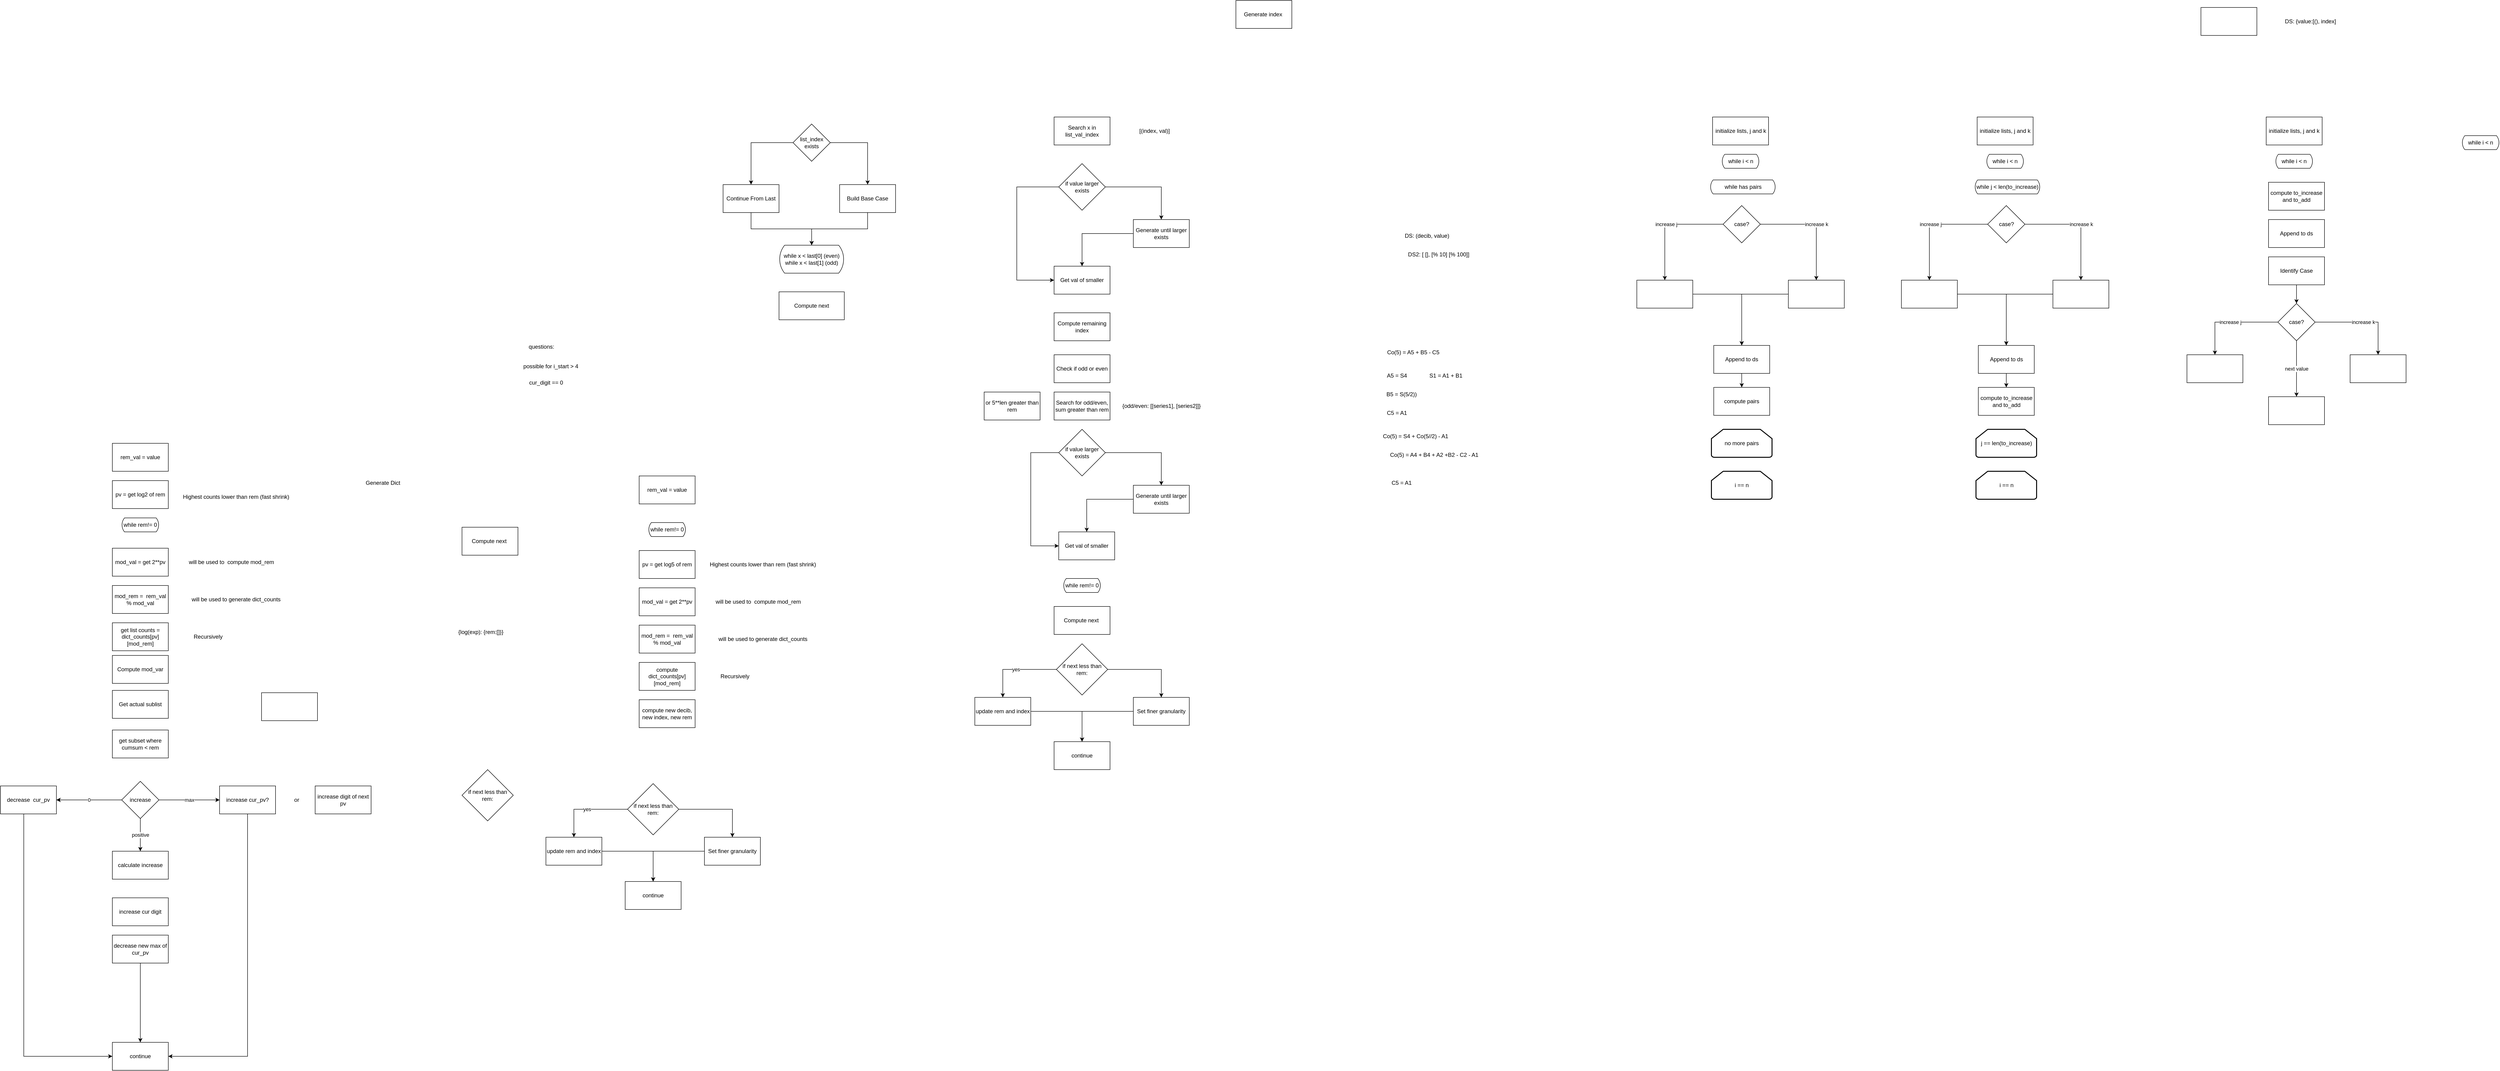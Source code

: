 <mxfile version="21.6.5" type="device">
  <diagram name="Page-1" id="01AyD0yjOrlG4l-qJz_V">
    <mxGraphModel dx="7158" dy="1011" grid="1" gridSize="10" guides="1" tooltips="1" connect="1" arrows="1" fold="1" page="1" pageScale="1" pageWidth="850" pageHeight="1100" math="0" shadow="0">
      <root>
        <mxCell id="0" />
        <mxCell id="1" parent="0" />
        <mxCell id="yClUdcWarPe3dw1EEp4e-1" value="" style="rounded=0;whiteSpace=wrap;html=1;" parent="1" vertex="1">
          <mxGeometry x="100" y="185" width="120" height="60" as="geometry" />
        </mxCell>
        <mxCell id="yClUdcWarPe3dw1EEp4e-2" value="DS: {value:[(), index]" style="text;html=1;strokeColor=none;fillColor=none;align=center;verticalAlign=middle;whiteSpace=wrap;rounded=0;" parent="1" vertex="1">
          <mxGeometry x="245" y="200" width="180" height="30" as="geometry" />
        </mxCell>
        <mxCell id="yClUdcWarPe3dw1EEp4e-5" value="while i &amp;lt; n" style="html=1;dashed=0;whiteSpace=wrap;shape=mxgraph.dfd.loop" parent="1" vertex="1">
          <mxGeometry x="260" y="500" width="80" height="30" as="geometry" />
        </mxCell>
        <mxCell id="yClUdcWarPe3dw1EEp4e-6" value="while i &amp;lt; n" style="html=1;dashed=0;whiteSpace=wrap;shape=mxgraph.dfd.loop" parent="1" vertex="1">
          <mxGeometry x="660" y="460" width="80" height="30" as="geometry" />
        </mxCell>
        <mxCell id="yClUdcWarPe3dw1EEp4e-7" value="initialize lists, j and k" style="rounded=0;whiteSpace=wrap;html=1;" parent="1" vertex="1">
          <mxGeometry x="240" y="420" width="120" height="60" as="geometry" />
        </mxCell>
        <mxCell id="yClUdcWarPe3dw1EEp4e-10" value="compute to_increase and to_add" style="rounded=0;whiteSpace=wrap;html=1;" parent="1" vertex="1">
          <mxGeometry x="245" y="560" width="120" height="60" as="geometry" />
        </mxCell>
        <mxCell id="yClUdcWarPe3dw1EEp4e-11" value="Append to ds" style="rounded=0;whiteSpace=wrap;html=1;" parent="1" vertex="1">
          <mxGeometry x="245" y="640" width="120" height="60" as="geometry" />
        </mxCell>
        <mxCell id="yClUdcWarPe3dw1EEp4e-17" style="edgeStyle=orthogonalEdgeStyle;rounded=0;orthogonalLoop=1;jettySize=auto;html=1;" parent="1" source="yClUdcWarPe3dw1EEp4e-12" target="yClUdcWarPe3dw1EEp4e-14" edge="1">
          <mxGeometry relative="1" as="geometry" />
        </mxCell>
        <mxCell id="yClUdcWarPe3dw1EEp4e-12" value="Identify Case" style="rounded=0;whiteSpace=wrap;html=1;" parent="1" vertex="1">
          <mxGeometry x="245" y="720" width="120" height="60" as="geometry" />
        </mxCell>
        <mxCell id="yClUdcWarPe3dw1EEp4e-21" value="increase j" style="edgeStyle=orthogonalEdgeStyle;rounded=0;orthogonalLoop=1;jettySize=auto;html=1;" parent="1" source="yClUdcWarPe3dw1EEp4e-14" target="yClUdcWarPe3dw1EEp4e-18" edge="1">
          <mxGeometry relative="1" as="geometry" />
        </mxCell>
        <mxCell id="yClUdcWarPe3dw1EEp4e-22" value="increase k" style="edgeStyle=orthogonalEdgeStyle;rounded=0;orthogonalLoop=1;jettySize=auto;html=1;" parent="1" source="yClUdcWarPe3dw1EEp4e-14" target="yClUdcWarPe3dw1EEp4e-20" edge="1">
          <mxGeometry relative="1" as="geometry" />
        </mxCell>
        <mxCell id="yClUdcWarPe3dw1EEp4e-23" value="next value" style="edgeStyle=orthogonalEdgeStyle;rounded=0;orthogonalLoop=1;jettySize=auto;html=1;" parent="1" source="yClUdcWarPe3dw1EEp4e-14" target="yClUdcWarPe3dw1EEp4e-19" edge="1">
          <mxGeometry relative="1" as="geometry" />
        </mxCell>
        <mxCell id="yClUdcWarPe3dw1EEp4e-14" value="case?" style="rhombus;whiteSpace=wrap;html=1;" parent="1" vertex="1">
          <mxGeometry x="265" y="820" width="80" height="80" as="geometry" />
        </mxCell>
        <mxCell id="yClUdcWarPe3dw1EEp4e-18" value="" style="rounded=0;whiteSpace=wrap;html=1;" parent="1" vertex="1">
          <mxGeometry x="70" y="930" width="120" height="60" as="geometry" />
        </mxCell>
        <mxCell id="yClUdcWarPe3dw1EEp4e-19" value="" style="rounded=0;whiteSpace=wrap;html=1;" parent="1" vertex="1">
          <mxGeometry x="245" y="1020" width="120" height="60" as="geometry" />
        </mxCell>
        <mxCell id="yClUdcWarPe3dw1EEp4e-20" value="" style="rounded=0;whiteSpace=wrap;html=1;" parent="1" vertex="1">
          <mxGeometry x="420" y="930" width="120" height="60" as="geometry" />
        </mxCell>
        <mxCell id="s47VxNDEgxssvNLZ4k6_-1" value="while i &amp;lt; n" style="html=1;dashed=0;whiteSpace=wrap;shape=mxgraph.dfd.loop" parent="1" vertex="1">
          <mxGeometry x="-360" y="500" width="80" height="30" as="geometry" />
        </mxCell>
        <mxCell id="s47VxNDEgxssvNLZ4k6_-2" value="initialize lists, j and k" style="rounded=0;whiteSpace=wrap;html=1;" parent="1" vertex="1">
          <mxGeometry x="-380" y="420" width="120" height="60" as="geometry" />
        </mxCell>
        <mxCell id="s47VxNDEgxssvNLZ4k6_-3" value="compute to_increase and to_add" style="rounded=0;whiteSpace=wrap;html=1;" parent="1" vertex="1">
          <mxGeometry x="-377.5" y="1000" width="120" height="60" as="geometry" />
        </mxCell>
        <mxCell id="s47VxNDEgxssvNLZ4k6_-17" style="edgeStyle=orthogonalEdgeStyle;rounded=0;orthogonalLoop=1;jettySize=auto;html=1;" parent="1" source="s47VxNDEgxssvNLZ4k6_-4" target="s47VxNDEgxssvNLZ4k6_-3" edge="1">
          <mxGeometry relative="1" as="geometry" />
        </mxCell>
        <mxCell id="s47VxNDEgxssvNLZ4k6_-4" value="Append to ds" style="rounded=0;whiteSpace=wrap;html=1;" parent="1" vertex="1">
          <mxGeometry x="-377.5" y="910" width="120" height="60" as="geometry" />
        </mxCell>
        <mxCell id="s47VxNDEgxssvNLZ4k6_-7" value="increase j" style="edgeStyle=orthogonalEdgeStyle;rounded=0;orthogonalLoop=1;jettySize=auto;html=1;" parent="1" source="s47VxNDEgxssvNLZ4k6_-10" target="s47VxNDEgxssvNLZ4k6_-11" edge="1">
          <mxGeometry relative="1" as="geometry" />
        </mxCell>
        <mxCell id="s47VxNDEgxssvNLZ4k6_-8" value="increase k" style="edgeStyle=orthogonalEdgeStyle;rounded=0;orthogonalLoop=1;jettySize=auto;html=1;" parent="1" source="s47VxNDEgxssvNLZ4k6_-10" target="s47VxNDEgxssvNLZ4k6_-13" edge="1">
          <mxGeometry relative="1" as="geometry" />
        </mxCell>
        <mxCell id="s47VxNDEgxssvNLZ4k6_-10" value="case?" style="rhombus;whiteSpace=wrap;html=1;" parent="1" vertex="1">
          <mxGeometry x="-357.5" y="610" width="80" height="80" as="geometry" />
        </mxCell>
        <mxCell id="s47VxNDEgxssvNLZ4k6_-16" style="edgeStyle=orthogonalEdgeStyle;rounded=0;orthogonalLoop=1;jettySize=auto;html=1;" parent="1" source="s47VxNDEgxssvNLZ4k6_-11" target="s47VxNDEgxssvNLZ4k6_-4" edge="1">
          <mxGeometry relative="1" as="geometry" />
        </mxCell>
        <mxCell id="s47VxNDEgxssvNLZ4k6_-11" value="" style="rounded=0;whiteSpace=wrap;html=1;" parent="1" vertex="1">
          <mxGeometry x="-542.5" y="770" width="120" height="60" as="geometry" />
        </mxCell>
        <mxCell id="s47VxNDEgxssvNLZ4k6_-15" style="edgeStyle=orthogonalEdgeStyle;rounded=0;orthogonalLoop=1;jettySize=auto;html=1;" parent="1" source="s47VxNDEgxssvNLZ4k6_-13" target="s47VxNDEgxssvNLZ4k6_-4" edge="1">
          <mxGeometry relative="1" as="geometry" />
        </mxCell>
        <mxCell id="s47VxNDEgxssvNLZ4k6_-13" value="" style="rounded=0;whiteSpace=wrap;html=1;" parent="1" vertex="1">
          <mxGeometry x="-217.5" y="770" width="120" height="60" as="geometry" />
        </mxCell>
        <mxCell id="s47VxNDEgxssvNLZ4k6_-14" value="while j &amp;lt; len(to_increase)" style="html=1;dashed=0;whiteSpace=wrap;shape=mxgraph.dfd.loop" parent="1" vertex="1">
          <mxGeometry x="-385" y="555" width="140" height="30" as="geometry" />
        </mxCell>
        <mxCell id="s47VxNDEgxssvNLZ4k6_-18" value="j == len(to_increase)" style="strokeWidth=2;html=1;shape=mxgraph.flowchart.loop_limit;whiteSpace=wrap;" parent="1" vertex="1">
          <mxGeometry x="-382.5" y="1090" width="130" height="60" as="geometry" />
        </mxCell>
        <mxCell id="s47VxNDEgxssvNLZ4k6_-19" value="i == n" style="strokeWidth=2;html=1;shape=mxgraph.flowchart.loop_limit;whiteSpace=wrap;" parent="1" vertex="1">
          <mxGeometry x="-382.5" y="1180" width="130" height="60" as="geometry" />
        </mxCell>
        <mxCell id="s47VxNDEgxssvNLZ4k6_-20" value="while i &amp;lt; n" style="html=1;dashed=0;whiteSpace=wrap;shape=mxgraph.dfd.loop" parent="1" vertex="1">
          <mxGeometry x="-927.5" y="500" width="80" height="30" as="geometry" />
        </mxCell>
        <mxCell id="s47VxNDEgxssvNLZ4k6_-21" value="initialize lists, j and k" style="rounded=0;whiteSpace=wrap;html=1;" parent="1" vertex="1">
          <mxGeometry x="-947.5" y="420" width="120" height="60" as="geometry" />
        </mxCell>
        <mxCell id="s47VxNDEgxssvNLZ4k6_-22" value="compute pairs" style="rounded=0;whiteSpace=wrap;html=1;" parent="1" vertex="1">
          <mxGeometry x="-945" y="1000" width="120" height="60" as="geometry" />
        </mxCell>
        <mxCell id="s47VxNDEgxssvNLZ4k6_-23" style="edgeStyle=orthogonalEdgeStyle;rounded=0;orthogonalLoop=1;jettySize=auto;html=1;" parent="1" source="s47VxNDEgxssvNLZ4k6_-24" target="s47VxNDEgxssvNLZ4k6_-22" edge="1">
          <mxGeometry relative="1" as="geometry" />
        </mxCell>
        <mxCell id="s47VxNDEgxssvNLZ4k6_-24" value="Append to ds" style="rounded=0;whiteSpace=wrap;html=1;" parent="1" vertex="1">
          <mxGeometry x="-945" y="910" width="120" height="60" as="geometry" />
        </mxCell>
        <mxCell id="s47VxNDEgxssvNLZ4k6_-25" value="increase j" style="edgeStyle=orthogonalEdgeStyle;rounded=0;orthogonalLoop=1;jettySize=auto;html=1;" parent="1" source="s47VxNDEgxssvNLZ4k6_-27" target="s47VxNDEgxssvNLZ4k6_-29" edge="1">
          <mxGeometry relative="1" as="geometry" />
        </mxCell>
        <mxCell id="s47VxNDEgxssvNLZ4k6_-26" value="increase k" style="edgeStyle=orthogonalEdgeStyle;rounded=0;orthogonalLoop=1;jettySize=auto;html=1;" parent="1" source="s47VxNDEgxssvNLZ4k6_-27" target="s47VxNDEgxssvNLZ4k6_-31" edge="1">
          <mxGeometry relative="1" as="geometry" />
        </mxCell>
        <mxCell id="s47VxNDEgxssvNLZ4k6_-27" value="case?" style="rhombus;whiteSpace=wrap;html=1;" parent="1" vertex="1">
          <mxGeometry x="-925" y="610" width="80" height="80" as="geometry" />
        </mxCell>
        <mxCell id="s47VxNDEgxssvNLZ4k6_-28" style="edgeStyle=orthogonalEdgeStyle;rounded=0;orthogonalLoop=1;jettySize=auto;html=1;" parent="1" source="s47VxNDEgxssvNLZ4k6_-29" target="s47VxNDEgxssvNLZ4k6_-24" edge="1">
          <mxGeometry relative="1" as="geometry" />
        </mxCell>
        <mxCell id="s47VxNDEgxssvNLZ4k6_-29" value="" style="rounded=0;whiteSpace=wrap;html=1;" parent="1" vertex="1">
          <mxGeometry x="-1110" y="770" width="120" height="60" as="geometry" />
        </mxCell>
        <mxCell id="s47VxNDEgxssvNLZ4k6_-30" style="edgeStyle=orthogonalEdgeStyle;rounded=0;orthogonalLoop=1;jettySize=auto;html=1;" parent="1" source="s47VxNDEgxssvNLZ4k6_-31" target="s47VxNDEgxssvNLZ4k6_-24" edge="1">
          <mxGeometry relative="1" as="geometry" />
        </mxCell>
        <mxCell id="s47VxNDEgxssvNLZ4k6_-31" value="" style="rounded=0;whiteSpace=wrap;html=1;" parent="1" vertex="1">
          <mxGeometry x="-785" y="770" width="120" height="60" as="geometry" />
        </mxCell>
        <mxCell id="s47VxNDEgxssvNLZ4k6_-32" value="while has pairs" style="html=1;dashed=0;whiteSpace=wrap;shape=mxgraph.dfd.loop" parent="1" vertex="1">
          <mxGeometry x="-952.5" y="555" width="140" height="30" as="geometry" />
        </mxCell>
        <mxCell id="s47VxNDEgxssvNLZ4k6_-33" value="no more pairs" style="strokeWidth=2;html=1;shape=mxgraph.flowchart.loop_limit;whiteSpace=wrap;" parent="1" vertex="1">
          <mxGeometry x="-950" y="1090" width="130" height="60" as="geometry" />
        </mxCell>
        <mxCell id="s47VxNDEgxssvNLZ4k6_-34" value="i == n" style="strokeWidth=2;html=1;shape=mxgraph.flowchart.loop_limit;whiteSpace=wrap;" parent="1" vertex="1">
          <mxGeometry x="-950" y="1180" width="130" height="60" as="geometry" />
        </mxCell>
        <mxCell id="s47VxNDEgxssvNLZ4k6_-37" value="DS: (decib, value)" style="text;html=1;strokeColor=none;fillColor=none;align=center;verticalAlign=middle;whiteSpace=wrap;rounded=0;" parent="1" vertex="1">
          <mxGeometry x="-1620" y="660" width="120" height="30" as="geometry" />
        </mxCell>
        <mxCell id="s47VxNDEgxssvNLZ4k6_-38" value="DS2: [ [], [% 10] [% 100]]" style="text;html=1;strokeColor=none;fillColor=none;align=center;verticalAlign=middle;whiteSpace=wrap;rounded=0;" parent="1" vertex="1">
          <mxGeometry x="-1610" y="700" width="150" height="30" as="geometry" />
        </mxCell>
        <mxCell id="P3GAiLMyHzw7v-3m2dS9-1" value="Co(5) = A5 + B5 - C5" style="text;html=1;align=center;verticalAlign=middle;resizable=0;points=[];autosize=1;strokeColor=none;fillColor=none;" parent="1" vertex="1">
          <mxGeometry x="-1660" y="910" width="140" height="30" as="geometry" />
        </mxCell>
        <mxCell id="P3GAiLMyHzw7v-3m2dS9-2" value="A5 = S4" style="text;html=1;align=center;verticalAlign=middle;resizable=0;points=[];autosize=1;strokeColor=none;fillColor=none;" parent="1" vertex="1">
          <mxGeometry x="-1660" y="960" width="70" height="30" as="geometry" />
        </mxCell>
        <mxCell id="P3GAiLMyHzw7v-3m2dS9-3" value="S1 = A1 + B1" style="text;html=1;align=center;verticalAlign=middle;resizable=0;points=[];autosize=1;strokeColor=none;fillColor=none;" parent="1" vertex="1">
          <mxGeometry x="-1565" y="960" width="90" height="30" as="geometry" />
        </mxCell>
        <mxCell id="P3GAiLMyHzw7v-3m2dS9-4" value="B5 = S(5/2))" style="text;html=1;align=center;verticalAlign=middle;resizable=0;points=[];autosize=1;strokeColor=none;fillColor=none;" parent="1" vertex="1">
          <mxGeometry x="-1660" y="1000" width="90" height="30" as="geometry" />
        </mxCell>
        <mxCell id="P3GAiLMyHzw7v-3m2dS9-5" value="C5 = A1" style="text;html=1;align=center;verticalAlign=middle;resizable=0;points=[];autosize=1;strokeColor=none;fillColor=none;" parent="1" vertex="1">
          <mxGeometry x="-1660" y="1040" width="70" height="30" as="geometry" />
        </mxCell>
        <mxCell id="P3GAiLMyHzw7v-3m2dS9-6" value="C5 = A1" style="text;html=1;align=center;verticalAlign=middle;resizable=0;points=[];autosize=1;strokeColor=none;fillColor=none;" parent="1" vertex="1">
          <mxGeometry x="-1650" y="1190" width="70" height="30" as="geometry" />
        </mxCell>
        <mxCell id="P3GAiLMyHzw7v-3m2dS9-8" value="Co(5) = S4 + Co(5//2) - A1" style="text;html=1;align=center;verticalAlign=middle;resizable=0;points=[];autosize=1;strokeColor=none;fillColor=none;" parent="1" vertex="1">
          <mxGeometry x="-1665" y="1090" width="160" height="30" as="geometry" />
        </mxCell>
        <mxCell id="P3GAiLMyHzw7v-3m2dS9-9" value="Co(5) = A4 + B4 + A2 +B2 - C2 - A1" style="text;html=1;align=center;verticalAlign=middle;resizable=0;points=[];autosize=1;strokeColor=none;fillColor=none;" parent="1" vertex="1">
          <mxGeometry x="-1650" y="1130" width="210" height="30" as="geometry" />
        </mxCell>
        <mxCell id="-R0Hb9f2ttLyKWl6-j34-1" value="Generate index&amp;nbsp;" style="rounded=0;whiteSpace=wrap;html=1;" parent="1" vertex="1">
          <mxGeometry x="-1970" y="170" width="120" height="60" as="geometry" />
        </mxCell>
        <mxCell id="-R0Hb9f2ttLyKWl6-j34-2" value="Search x in list_val_index" style="rounded=0;whiteSpace=wrap;html=1;" parent="1" vertex="1">
          <mxGeometry x="-2360" y="420" width="120" height="60" as="geometry" />
        </mxCell>
        <mxCell id="-R0Hb9f2ttLyKWl6-j34-3" value="[(index, val)]" style="text;html=1;align=center;verticalAlign=middle;resizable=0;points=[];autosize=1;strokeColor=none;fillColor=none;" parent="1" vertex="1">
          <mxGeometry x="-2190" y="435" width="90" height="30" as="geometry" />
        </mxCell>
        <mxCell id="-R0Hb9f2ttLyKWl6-j34-6" style="edgeStyle=orthogonalEdgeStyle;rounded=0;orthogonalLoop=1;jettySize=auto;html=1;" parent="1" source="-R0Hb9f2ttLyKWl6-j34-5" target="-R0Hb9f2ttLyKWl6-j34-10" edge="1">
          <mxGeometry relative="1" as="geometry">
            <mxPoint x="-2450" y="640" as="targetPoint" />
            <Array as="points">
              <mxPoint x="-2440" y="570" />
              <mxPoint x="-2440" y="770" />
            </Array>
          </mxGeometry>
        </mxCell>
        <mxCell id="-R0Hb9f2ttLyKWl6-j34-9" style="edgeStyle=orthogonalEdgeStyle;rounded=0;orthogonalLoop=1;jettySize=auto;html=1;" parent="1" source="-R0Hb9f2ttLyKWl6-j34-5" target="-R0Hb9f2ttLyKWl6-j34-8" edge="1">
          <mxGeometry relative="1" as="geometry" />
        </mxCell>
        <mxCell id="-R0Hb9f2ttLyKWl6-j34-5" value="if value larger exists" style="rhombus;whiteSpace=wrap;html=1;" parent="1" vertex="1">
          <mxGeometry x="-2350" y="520" width="100" height="100" as="geometry" />
        </mxCell>
        <mxCell id="-R0Hb9f2ttLyKWl6-j34-11" style="edgeStyle=orthogonalEdgeStyle;rounded=0;orthogonalLoop=1;jettySize=auto;html=1;" parent="1" source="-R0Hb9f2ttLyKWl6-j34-8" target="-R0Hb9f2ttLyKWl6-j34-10" edge="1">
          <mxGeometry relative="1" as="geometry" />
        </mxCell>
        <mxCell id="-R0Hb9f2ttLyKWl6-j34-8" value="Generate until larger exists" style="rounded=0;whiteSpace=wrap;html=1;" parent="1" vertex="1">
          <mxGeometry x="-2190" y="640" width="120" height="60" as="geometry" />
        </mxCell>
        <mxCell id="-R0Hb9f2ttLyKWl6-j34-10" value="Get val of smaller" style="rounded=0;whiteSpace=wrap;html=1;" parent="1" vertex="1">
          <mxGeometry x="-2360" y="740" width="120" height="60" as="geometry" />
        </mxCell>
        <mxCell id="-R0Hb9f2ttLyKWl6-j34-12" value="Compute remaining index" style="rounded=0;whiteSpace=wrap;html=1;" parent="1" vertex="1">
          <mxGeometry x="-2360" y="840" width="120" height="60" as="geometry" />
        </mxCell>
        <mxCell id="-R0Hb9f2ttLyKWl6-j34-15" value="Search for odd/even, sum greater than rem" style="rounded=0;whiteSpace=wrap;html=1;" parent="1" vertex="1">
          <mxGeometry x="-2360" y="1010" width="120" height="60" as="geometry" />
        </mxCell>
        <mxCell id="-R0Hb9f2ttLyKWl6-j34-16" value="{odd/even: [[series1], [series2]]}" style="text;html=1;align=center;verticalAlign=middle;resizable=0;points=[];autosize=1;strokeColor=none;fillColor=none;" parent="1" vertex="1">
          <mxGeometry x="-2225" y="1025" width="190" height="30" as="geometry" />
        </mxCell>
        <mxCell id="-R0Hb9f2ttLyKWl6-j34-18" value="Check if odd or even" style="rounded=0;whiteSpace=wrap;html=1;" parent="1" vertex="1">
          <mxGeometry x="-2360" y="930" width="120" height="60" as="geometry" />
        </mxCell>
        <mxCell id="-R0Hb9f2ttLyKWl6-j34-23" style="edgeStyle=orthogonalEdgeStyle;rounded=0;orthogonalLoop=1;jettySize=auto;html=1;entryX=0;entryY=0.5;entryDx=0;entryDy=0;" parent="1" source="-R0Hb9f2ttLyKWl6-j34-25" target="-R0Hb9f2ttLyKWl6-j34-28" edge="1">
          <mxGeometry relative="1" as="geometry">
            <mxPoint x="-2450" y="1210" as="targetPoint" />
            <Array as="points">
              <mxPoint x="-2410" y="1140" />
              <mxPoint x="-2410" y="1340" />
            </Array>
          </mxGeometry>
        </mxCell>
        <mxCell id="-R0Hb9f2ttLyKWl6-j34-24" style="edgeStyle=orthogonalEdgeStyle;rounded=0;orthogonalLoop=1;jettySize=auto;html=1;" parent="1" source="-R0Hb9f2ttLyKWl6-j34-25" target="-R0Hb9f2ttLyKWl6-j34-27" edge="1">
          <mxGeometry relative="1" as="geometry" />
        </mxCell>
        <mxCell id="-R0Hb9f2ttLyKWl6-j34-25" value="if value larger exists" style="rhombus;whiteSpace=wrap;html=1;" parent="1" vertex="1">
          <mxGeometry x="-2350" y="1090" width="100" height="100" as="geometry" />
        </mxCell>
        <mxCell id="-R0Hb9f2ttLyKWl6-j34-26" style="edgeStyle=orthogonalEdgeStyle;rounded=0;orthogonalLoop=1;jettySize=auto;html=1;" parent="1" source="-R0Hb9f2ttLyKWl6-j34-27" target="-R0Hb9f2ttLyKWl6-j34-28" edge="1">
          <mxGeometry relative="1" as="geometry" />
        </mxCell>
        <mxCell id="-R0Hb9f2ttLyKWl6-j34-27" value="Generate until larger exists" style="rounded=0;whiteSpace=wrap;html=1;" parent="1" vertex="1">
          <mxGeometry x="-2190" y="1210" width="120" height="60" as="geometry" />
        </mxCell>
        <mxCell id="-R0Hb9f2ttLyKWl6-j34-28" value="Get val of smaller" style="rounded=0;whiteSpace=wrap;html=1;" parent="1" vertex="1">
          <mxGeometry x="-2350" y="1310" width="120" height="60" as="geometry" />
        </mxCell>
        <mxCell id="-R0Hb9f2ttLyKWl6-j34-29" value="or 5**len greater than rem" style="rounded=0;whiteSpace=wrap;html=1;" parent="1" vertex="1">
          <mxGeometry x="-2510" y="1010" width="120" height="60" as="geometry" />
        </mxCell>
        <mxCell id="-R0Hb9f2ttLyKWl6-j34-31" value="while rem!= 0" style="html=1;dashed=0;whiteSpace=wrap;shape=mxgraph.dfd.loop" parent="1" vertex="1">
          <mxGeometry x="-2340" y="1410" width="80" height="30" as="geometry" />
        </mxCell>
        <mxCell id="-R0Hb9f2ttLyKWl6-j34-33" value="Compute next&amp;nbsp;" style="rounded=0;whiteSpace=wrap;html=1;" parent="1" vertex="1">
          <mxGeometry x="-2360" y="1470" width="120" height="60" as="geometry" />
        </mxCell>
        <mxCell id="-R0Hb9f2ttLyKWl6-j34-37" value="yes" style="edgeStyle=orthogonalEdgeStyle;rounded=0;orthogonalLoop=1;jettySize=auto;html=1;" parent="1" source="-R0Hb9f2ttLyKWl6-j34-34" target="-R0Hb9f2ttLyKWl6-j34-36" edge="1">
          <mxGeometry relative="1" as="geometry" />
        </mxCell>
        <mxCell id="-R0Hb9f2ttLyKWl6-j34-38" style="edgeStyle=orthogonalEdgeStyle;rounded=0;orthogonalLoop=1;jettySize=auto;html=1;" parent="1" source="-R0Hb9f2ttLyKWl6-j34-34" target="-R0Hb9f2ttLyKWl6-j34-39" edge="1">
          <mxGeometry relative="1" as="geometry">
            <mxPoint x="-2130" y="1650" as="targetPoint" />
            <Array as="points">
              <mxPoint x="-2130" y="1605" />
            </Array>
          </mxGeometry>
        </mxCell>
        <mxCell id="-R0Hb9f2ttLyKWl6-j34-34" value="if next less than rem:" style="rhombus;whiteSpace=wrap;html=1;" parent="1" vertex="1">
          <mxGeometry x="-2355" y="1550" width="110" height="110" as="geometry" />
        </mxCell>
        <mxCell id="-R0Hb9f2ttLyKWl6-j34-42" style="edgeStyle=orthogonalEdgeStyle;rounded=0;orthogonalLoop=1;jettySize=auto;html=1;" parent="1" source="-R0Hb9f2ttLyKWl6-j34-36" target="-R0Hb9f2ttLyKWl6-j34-40" edge="1">
          <mxGeometry relative="1" as="geometry" />
        </mxCell>
        <mxCell id="-R0Hb9f2ttLyKWl6-j34-36" value="update rem and index" style="rounded=0;whiteSpace=wrap;html=1;" parent="1" vertex="1">
          <mxGeometry x="-2530" y="1665" width="120" height="60" as="geometry" />
        </mxCell>
        <mxCell id="-R0Hb9f2ttLyKWl6-j34-41" style="edgeStyle=orthogonalEdgeStyle;rounded=0;orthogonalLoop=1;jettySize=auto;html=1;" parent="1" source="-R0Hb9f2ttLyKWl6-j34-39" target="-R0Hb9f2ttLyKWl6-j34-40" edge="1">
          <mxGeometry relative="1" as="geometry" />
        </mxCell>
        <mxCell id="-R0Hb9f2ttLyKWl6-j34-39" value="Set finer granularity" style="rounded=0;whiteSpace=wrap;html=1;" parent="1" vertex="1">
          <mxGeometry x="-2190" y="1665" width="120" height="60" as="geometry" />
        </mxCell>
        <mxCell id="-R0Hb9f2ttLyKWl6-j34-40" value="continue" style="rounded=0;whiteSpace=wrap;html=1;" parent="1" vertex="1">
          <mxGeometry x="-2360" y="1760" width="120" height="60" as="geometry" />
        </mxCell>
        <mxCell id="-R0Hb9f2ttLyKWl6-j34-49" style="edgeStyle=orthogonalEdgeStyle;rounded=0;orthogonalLoop=1;jettySize=auto;html=1;" parent="1" source="-R0Hb9f2ttLyKWl6-j34-43" target="-R0Hb9f2ttLyKWl6-j34-48" edge="1">
          <mxGeometry relative="1" as="geometry" />
        </mxCell>
        <mxCell id="-R0Hb9f2ttLyKWl6-j34-43" value="Build Base Case" style="rounded=0;whiteSpace=wrap;html=1;" parent="1" vertex="1">
          <mxGeometry x="-2820" y="565" width="120" height="60" as="geometry" />
        </mxCell>
        <mxCell id="-R0Hb9f2ttLyKWl6-j34-45" style="edgeStyle=orthogonalEdgeStyle;rounded=0;orthogonalLoop=1;jettySize=auto;html=1;" parent="1" source="-R0Hb9f2ttLyKWl6-j34-44" target="-R0Hb9f2ttLyKWl6-j34-43" edge="1">
          <mxGeometry relative="1" as="geometry" />
        </mxCell>
        <mxCell id="-R0Hb9f2ttLyKWl6-j34-47" style="edgeStyle=orthogonalEdgeStyle;rounded=0;orthogonalLoop=1;jettySize=auto;html=1;" parent="1" source="-R0Hb9f2ttLyKWl6-j34-44" target="-R0Hb9f2ttLyKWl6-j34-46" edge="1">
          <mxGeometry relative="1" as="geometry" />
        </mxCell>
        <mxCell id="-R0Hb9f2ttLyKWl6-j34-44" value="list_index exists" style="rhombus;whiteSpace=wrap;html=1;" parent="1" vertex="1">
          <mxGeometry x="-2920" y="435" width="80" height="80" as="geometry" />
        </mxCell>
        <mxCell id="-R0Hb9f2ttLyKWl6-j34-50" style="edgeStyle=orthogonalEdgeStyle;rounded=0;orthogonalLoop=1;jettySize=auto;html=1;" parent="1" source="-R0Hb9f2ttLyKWl6-j34-46" target="-R0Hb9f2ttLyKWl6-j34-48" edge="1">
          <mxGeometry relative="1" as="geometry" />
        </mxCell>
        <mxCell id="-R0Hb9f2ttLyKWl6-j34-46" value="Continue From Last" style="rounded=0;whiteSpace=wrap;html=1;fontStyle=0" parent="1" vertex="1">
          <mxGeometry x="-3070" y="565" width="120" height="60" as="geometry" />
        </mxCell>
        <mxCell id="-R0Hb9f2ttLyKWl6-j34-48" value="while x &amp;lt; last[0] (even)&lt;br&gt;while&amp;nbsp;x &amp;lt; last[1] (odd)" style="rounded=0;whiteSpace=wrap;html=1;dashed=0;shape=mxgraph.dfd.loop;" parent="1" vertex="1">
          <mxGeometry x="-2950" y="695" width="140" height="60" as="geometry" />
        </mxCell>
        <mxCell id="-R0Hb9f2ttLyKWl6-j34-51" value="Compute next" style="rounded=0;whiteSpace=wrap;html=1;" parent="1" vertex="1">
          <mxGeometry x="-2950" y="795" width="140" height="60" as="geometry" />
        </mxCell>
        <mxCell id="-R0Hb9f2ttLyKWl6-j34-55" value="questions:&lt;br&gt;&lt;br&gt;" style="text;html=1;align=center;verticalAlign=middle;resizable=0;points=[];autosize=1;strokeColor=none;fillColor=none;" parent="1" vertex="1">
          <mxGeometry x="-3500" y="900" width="80" height="40" as="geometry" />
        </mxCell>
        <mxCell id="-R0Hb9f2ttLyKWl6-j34-56" value="possible for i_start &amp;gt; 4" style="text;html=1;align=center;verticalAlign=middle;resizable=0;points=[];autosize=1;strokeColor=none;fillColor=none;" parent="1" vertex="1">
          <mxGeometry x="-3510" y="940" width="140" height="30" as="geometry" />
        </mxCell>
        <mxCell id="-R0Hb9f2ttLyKWl6-j34-57" value="cur_digit == 0" style="text;html=1;align=center;verticalAlign=middle;resizable=0;points=[];autosize=1;strokeColor=none;fillColor=none;" parent="1" vertex="1">
          <mxGeometry x="-3500" y="975" width="100" height="30" as="geometry" />
        </mxCell>
        <mxCell id="-TNxuVT8YTeCEYYclyY9-1" value="{log(exp): {rem:[]}}" style="text;html=1;align=center;verticalAlign=middle;resizable=0;points=[];autosize=1;strokeColor=none;fillColor=none;" parent="1" vertex="1">
          <mxGeometry x="-3650" y="1510" width="120" height="30" as="geometry" />
        </mxCell>
        <mxCell id="-TNxuVT8YTeCEYYclyY9-2" value="while rem!= 0" style="html=1;dashed=0;whiteSpace=wrap;shape=mxgraph.dfd.loop" parent="1" vertex="1">
          <mxGeometry x="-3230" y="1290" width="80" height="30" as="geometry" />
        </mxCell>
        <mxCell id="-TNxuVT8YTeCEYYclyY9-3" value="Compute next&amp;nbsp;" style="rounded=0;whiteSpace=wrap;html=1;" parent="1" vertex="1">
          <mxGeometry x="-3630" y="1300" width="120" height="60" as="geometry" />
        </mxCell>
        <mxCell id="-TNxuVT8YTeCEYYclyY9-4" value="yes" style="edgeStyle=orthogonalEdgeStyle;rounded=0;orthogonalLoop=1;jettySize=auto;html=1;" parent="1" source="-TNxuVT8YTeCEYYclyY9-6" target="-TNxuVT8YTeCEYYclyY9-8" edge="1">
          <mxGeometry relative="1" as="geometry" />
        </mxCell>
        <mxCell id="-TNxuVT8YTeCEYYclyY9-5" style="edgeStyle=orthogonalEdgeStyle;rounded=0;orthogonalLoop=1;jettySize=auto;html=1;" parent="1" source="-TNxuVT8YTeCEYYclyY9-6" target="-TNxuVT8YTeCEYYclyY9-10" edge="1">
          <mxGeometry relative="1" as="geometry">
            <mxPoint x="-3050" y="1950" as="targetPoint" />
            <Array as="points">
              <mxPoint x="-3050" y="1905" />
            </Array>
          </mxGeometry>
        </mxCell>
        <mxCell id="-TNxuVT8YTeCEYYclyY9-6" value="if next less than rem:" style="rhombus;whiteSpace=wrap;html=1;" parent="1" vertex="1">
          <mxGeometry x="-3275" y="1850" width="110" height="110" as="geometry" />
        </mxCell>
        <mxCell id="-TNxuVT8YTeCEYYclyY9-7" style="edgeStyle=orthogonalEdgeStyle;rounded=0;orthogonalLoop=1;jettySize=auto;html=1;" parent="1" source="-TNxuVT8YTeCEYYclyY9-8" target="-TNxuVT8YTeCEYYclyY9-11" edge="1">
          <mxGeometry relative="1" as="geometry" />
        </mxCell>
        <mxCell id="-TNxuVT8YTeCEYYclyY9-8" value="update rem and index" style="rounded=0;whiteSpace=wrap;html=1;" parent="1" vertex="1">
          <mxGeometry x="-3450" y="1965" width="120" height="60" as="geometry" />
        </mxCell>
        <mxCell id="-TNxuVT8YTeCEYYclyY9-9" style="edgeStyle=orthogonalEdgeStyle;rounded=0;orthogonalLoop=1;jettySize=auto;html=1;" parent="1" source="-TNxuVT8YTeCEYYclyY9-10" target="-TNxuVT8YTeCEYYclyY9-11" edge="1">
          <mxGeometry relative="1" as="geometry" />
        </mxCell>
        <mxCell id="-TNxuVT8YTeCEYYclyY9-10" value="Set finer granularity" style="rounded=0;whiteSpace=wrap;html=1;" parent="1" vertex="1">
          <mxGeometry x="-3110" y="1965" width="120" height="60" as="geometry" />
        </mxCell>
        <mxCell id="-TNxuVT8YTeCEYYclyY9-11" value="continue" style="rounded=0;whiteSpace=wrap;html=1;" parent="1" vertex="1">
          <mxGeometry x="-3280" y="2060" width="120" height="60" as="geometry" />
        </mxCell>
        <mxCell id="-TNxuVT8YTeCEYYclyY9-12" value="pv = get log5 of rem" style="rounded=0;whiteSpace=wrap;html=1;" parent="1" vertex="1">
          <mxGeometry x="-3250" y="1350" width="120" height="60" as="geometry" />
        </mxCell>
        <mxCell id="-TNxuVT8YTeCEYYclyY9-13" value="mod_val = get 2**pv" style="rounded=0;whiteSpace=wrap;html=1;" parent="1" vertex="1">
          <mxGeometry x="-3250" y="1430" width="120" height="60" as="geometry" />
        </mxCell>
        <mxCell id="-TNxuVT8YTeCEYYclyY9-14" value="if next less than rem:" style="rhombus;whiteSpace=wrap;html=1;" parent="1" vertex="1">
          <mxGeometry x="-3630" y="1820" width="110" height="110" as="geometry" />
        </mxCell>
        <mxCell id="-TNxuVT8YTeCEYYclyY9-15" value="mod_rem =&amp;nbsp; rem_val % mod_val" style="rounded=0;whiteSpace=wrap;html=1;" parent="1" vertex="1">
          <mxGeometry x="-3250" y="1510" width="120" height="60" as="geometry" />
        </mxCell>
        <mxCell id="-TNxuVT8YTeCEYYclyY9-16" value="rem_val = value" style="whiteSpace=wrap;html=1;" parent="1" vertex="1">
          <mxGeometry x="-3250" y="1190" width="120" height="60" as="geometry" />
        </mxCell>
        <mxCell id="-TNxuVT8YTeCEYYclyY9-17" value="Highest counts lower than rem (fast shrink)" style="text;html=1;align=center;verticalAlign=middle;resizable=0;points=[];autosize=1;strokeColor=none;fillColor=none;" parent="1" vertex="1">
          <mxGeometry x="-3110" y="1365" width="250" height="30" as="geometry" />
        </mxCell>
        <mxCell id="-TNxuVT8YTeCEYYclyY9-18" value="will be used to&amp;nbsp; compute mod_rem" style="text;html=1;align=center;verticalAlign=middle;resizable=0;points=[];autosize=1;strokeColor=none;fillColor=none;" parent="1" vertex="1">
          <mxGeometry x="-3100" y="1445" width="210" height="30" as="geometry" />
        </mxCell>
        <mxCell id="-TNxuVT8YTeCEYYclyY9-19" value="will be used to generate dict_counts" style="text;html=1;align=center;verticalAlign=middle;resizable=0;points=[];autosize=1;strokeColor=none;fillColor=none;" parent="1" vertex="1">
          <mxGeometry x="-3090" y="1525" width="210" height="30" as="geometry" />
        </mxCell>
        <mxCell id="-TNxuVT8YTeCEYYclyY9-21" value="compute dict_counts[pv][mod_rem]" style="rounded=0;whiteSpace=wrap;html=1;" parent="1" vertex="1">
          <mxGeometry x="-3250" y="1590" width="120" height="60" as="geometry" />
        </mxCell>
        <mxCell id="-TNxuVT8YTeCEYYclyY9-22" value="compute new decib, new index, new rem" style="rounded=0;whiteSpace=wrap;html=1;" parent="1" vertex="1">
          <mxGeometry x="-3250" y="1670" width="120" height="60" as="geometry" />
        </mxCell>
        <mxCell id="-TNxuVT8YTeCEYYclyY9-23" value="Recursively" style="text;html=1;align=center;verticalAlign=middle;resizable=0;points=[];autosize=1;strokeColor=none;fillColor=none;" parent="1" vertex="1">
          <mxGeometry x="-3090" y="1605" width="90" height="30" as="geometry" />
        </mxCell>
        <mxCell id="-TNxuVT8YTeCEYYclyY9-24" value="Generate Dict" style="text;html=1;align=center;verticalAlign=middle;resizable=0;points=[];autosize=1;strokeColor=none;fillColor=none;" parent="1" vertex="1">
          <mxGeometry x="-3850" y="1190" width="100" height="30" as="geometry" />
        </mxCell>
        <mxCell id="t15liTDaATsOu2nz4iLN-1" value="while rem!= 0" style="html=1;dashed=0;whiteSpace=wrap;shape=mxgraph.dfd.loop" parent="1" vertex="1">
          <mxGeometry x="-4360" y="1280" width="80" height="30" as="geometry" />
        </mxCell>
        <mxCell id="t15liTDaATsOu2nz4iLN-3" value="mod_val = get 2**pv" style="rounded=0;whiteSpace=wrap;html=1;" parent="1" vertex="1">
          <mxGeometry x="-4380" y="1345" width="120" height="60" as="geometry" />
        </mxCell>
        <mxCell id="t15liTDaATsOu2nz4iLN-4" value="mod_rem =&amp;nbsp; rem_val % mod_val" style="rounded=0;whiteSpace=wrap;html=1;" parent="1" vertex="1">
          <mxGeometry x="-4380" y="1425" width="120" height="60" as="geometry" />
        </mxCell>
        <mxCell id="t15liTDaATsOu2nz4iLN-5" value="rem_val = value" style="whiteSpace=wrap;html=1;" parent="1" vertex="1">
          <mxGeometry x="-4380" y="1120" width="120" height="60" as="geometry" />
        </mxCell>
        <mxCell id="t15liTDaATsOu2nz4iLN-6" value="Highest counts lower than rem (fast shrink)" style="text;html=1;align=center;verticalAlign=middle;resizable=0;points=[];autosize=1;strokeColor=none;fillColor=none;" parent="1" vertex="1">
          <mxGeometry x="-4240" y="1220" width="250" height="30" as="geometry" />
        </mxCell>
        <mxCell id="t15liTDaATsOu2nz4iLN-7" value="will be used to&amp;nbsp; compute mod_rem" style="text;html=1;align=center;verticalAlign=middle;resizable=0;points=[];autosize=1;strokeColor=none;fillColor=none;" parent="1" vertex="1">
          <mxGeometry x="-4230" y="1360" width="210" height="30" as="geometry" />
        </mxCell>
        <mxCell id="t15liTDaATsOu2nz4iLN-8" value="will be used to generate dict_counts" style="text;html=1;align=center;verticalAlign=middle;resizable=0;points=[];autosize=1;strokeColor=none;fillColor=none;" parent="1" vertex="1">
          <mxGeometry x="-4220" y="1440" width="210" height="30" as="geometry" />
        </mxCell>
        <mxCell id="t15liTDaATsOu2nz4iLN-9" value="get list counts = dict_counts[pv][mod_rem]" style="rounded=0;whiteSpace=wrap;html=1;" parent="1" vertex="1">
          <mxGeometry x="-4380" y="1505" width="120" height="60" as="geometry" />
        </mxCell>
        <mxCell id="t15liTDaATsOu2nz4iLN-10" value="get subset where cumsum &amp;lt; rem" style="rounded=0;whiteSpace=wrap;html=1;" parent="1" vertex="1">
          <mxGeometry x="-4380" y="1735" width="120" height="60" as="geometry" />
        </mxCell>
        <mxCell id="t15liTDaATsOu2nz4iLN-11" value="Recursively" style="text;html=1;align=center;verticalAlign=middle;resizable=0;points=[];autosize=1;strokeColor=none;fillColor=none;" parent="1" vertex="1">
          <mxGeometry x="-4220" y="1520" width="90" height="30" as="geometry" />
        </mxCell>
        <mxCell id="t15liTDaATsOu2nz4iLN-12" value="Get actual sublist" style="rounded=0;whiteSpace=wrap;html=1;" parent="1" vertex="1">
          <mxGeometry x="-4380" y="1650" width="120" height="60" as="geometry" />
        </mxCell>
        <mxCell id="t15liTDaATsOu2nz4iLN-13" value="Compute mod_var" style="rounded=0;whiteSpace=wrap;html=1;" parent="1" vertex="1">
          <mxGeometry x="-4380" y="1575" width="120" height="60" as="geometry" />
        </mxCell>
        <mxCell id="t15liTDaATsOu2nz4iLN-21" value="max" style="edgeStyle=orthogonalEdgeStyle;rounded=0;orthogonalLoop=1;jettySize=auto;html=1;" parent="1" source="t15liTDaATsOu2nz4iLN-15" target="t15liTDaATsOu2nz4iLN-20" edge="1">
          <mxGeometry relative="1" as="geometry" />
        </mxCell>
        <mxCell id="t15liTDaATsOu2nz4iLN-23" value="" style="edgeStyle=orthogonalEdgeStyle;rounded=0;orthogonalLoop=1;jettySize=auto;html=1;" parent="1" source="t15liTDaATsOu2nz4iLN-15" target="t15liTDaATsOu2nz4iLN-22" edge="1">
          <mxGeometry relative="1" as="geometry" />
        </mxCell>
        <mxCell id="t15liTDaATsOu2nz4iLN-24" value="0" style="edgeStyle=orthogonalEdgeStyle;rounded=0;orthogonalLoop=1;jettySize=auto;html=1;" parent="1" source="t15liTDaATsOu2nz4iLN-15" target="t15liTDaATsOu2nz4iLN-22" edge="1">
          <mxGeometry relative="1" as="geometry" />
        </mxCell>
        <mxCell id="t15liTDaATsOu2nz4iLN-26" value="positive" style="edgeStyle=orthogonalEdgeStyle;rounded=0;orthogonalLoop=1;jettySize=auto;html=1;" parent="1" source="t15liTDaATsOu2nz4iLN-15" target="t15liTDaATsOu2nz4iLN-25" edge="1">
          <mxGeometry relative="1" as="geometry" />
        </mxCell>
        <mxCell id="t15liTDaATsOu2nz4iLN-15" value="increase" style="rhombus;whiteSpace=wrap;html=1;" parent="1" vertex="1">
          <mxGeometry x="-4360" y="1845" width="80" height="80" as="geometry" />
        </mxCell>
        <mxCell id="t15liTDaATsOu2nz4iLN-17" value="" style="rounded=0;whiteSpace=wrap;html=1;" parent="1" vertex="1">
          <mxGeometry x="-4060" y="1655" width="120" height="60" as="geometry" />
        </mxCell>
        <mxCell id="t15liTDaATsOu2nz4iLN-30" style="edgeStyle=orthogonalEdgeStyle;rounded=0;orthogonalLoop=1;jettySize=auto;html=1;entryX=1;entryY=0.5;entryDx=0;entryDy=0;" parent="1" source="t15liTDaATsOu2nz4iLN-20" target="t15liTDaATsOu2nz4iLN-29" edge="1">
          <mxGeometry relative="1" as="geometry">
            <Array as="points">
              <mxPoint x="-4090" y="2435" />
            </Array>
          </mxGeometry>
        </mxCell>
        <mxCell id="t15liTDaATsOu2nz4iLN-20" value="increase cur_pv?" style="whiteSpace=wrap;html=1;" parent="1" vertex="1">
          <mxGeometry x="-4150" y="1855" width="120" height="60" as="geometry" />
        </mxCell>
        <mxCell id="t15liTDaATsOu2nz4iLN-31" style="edgeStyle=orthogonalEdgeStyle;rounded=0;orthogonalLoop=1;jettySize=auto;html=1;entryX=0;entryY=0.5;entryDx=0;entryDy=0;" parent="1" source="t15liTDaATsOu2nz4iLN-22" target="t15liTDaATsOu2nz4iLN-29" edge="1">
          <mxGeometry relative="1" as="geometry">
            <Array as="points">
              <mxPoint x="-4570" y="2435" />
            </Array>
          </mxGeometry>
        </mxCell>
        <mxCell id="t15liTDaATsOu2nz4iLN-22" value="decrease&amp;nbsp; cur_pv" style="whiteSpace=wrap;html=1;" parent="1" vertex="1">
          <mxGeometry x="-4620" y="1855" width="120" height="60" as="geometry" />
        </mxCell>
        <mxCell id="t15liTDaATsOu2nz4iLN-25" value="calculate increase" style="whiteSpace=wrap;html=1;" parent="1" vertex="1">
          <mxGeometry x="-4380" y="1995" width="120" height="60" as="geometry" />
        </mxCell>
        <mxCell id="t15liTDaATsOu2nz4iLN-27" value="increase digit of next pv" style="whiteSpace=wrap;html=1;" parent="1" vertex="1">
          <mxGeometry x="-3945" y="1855" width="120" height="60" as="geometry" />
        </mxCell>
        <mxCell id="t15liTDaATsOu2nz4iLN-28" value="or" style="text;html=1;align=center;verticalAlign=middle;resizable=0;points=[];autosize=1;strokeColor=none;fillColor=none;" parent="1" vertex="1">
          <mxGeometry x="-4000" y="1870" width="30" height="30" as="geometry" />
        </mxCell>
        <mxCell id="t15liTDaATsOu2nz4iLN-29" value="continue" style="whiteSpace=wrap;html=1;" parent="1" vertex="1">
          <mxGeometry x="-4380" y="2405" width="120" height="60" as="geometry" />
        </mxCell>
        <mxCell id="t15liTDaATsOu2nz4iLN-32" value="increase cur digit" style="whiteSpace=wrap;html=1;" parent="1" vertex="1">
          <mxGeometry x="-4380" y="2095" width="120" height="60" as="geometry" />
        </mxCell>
        <mxCell id="t15liTDaATsOu2nz4iLN-34" style="edgeStyle=orthogonalEdgeStyle;rounded=0;orthogonalLoop=1;jettySize=auto;html=1;" parent="1" source="t15liTDaATsOu2nz4iLN-33" target="t15liTDaATsOu2nz4iLN-29" edge="1">
          <mxGeometry relative="1" as="geometry" />
        </mxCell>
        <mxCell id="t15liTDaATsOu2nz4iLN-33" value="decrease new max of cur_pv" style="whiteSpace=wrap;html=1;" parent="1" vertex="1">
          <mxGeometry x="-4380" y="2175" width="120" height="60" as="geometry" />
        </mxCell>
        <mxCell id="t15liTDaATsOu2nz4iLN-35" value="pv = get log2 of rem" style="rounded=0;whiteSpace=wrap;html=1;" parent="1" vertex="1">
          <mxGeometry x="-4380" y="1200" width="120" height="60" as="geometry" />
        </mxCell>
      </root>
    </mxGraphModel>
  </diagram>
</mxfile>
